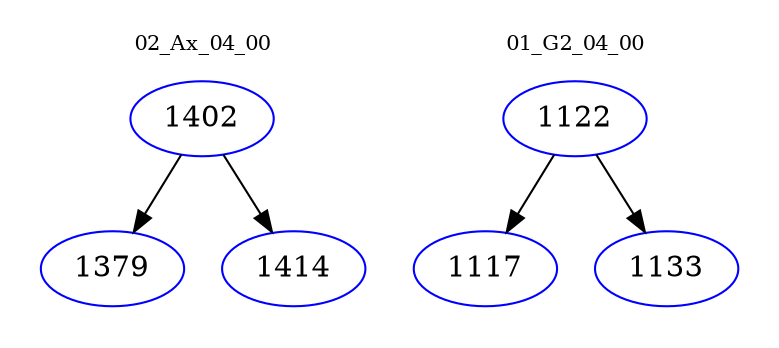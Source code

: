 digraph{
subgraph cluster_0 {
color = white
label = "02_Ax_04_00";
fontsize=10;
T0_1402 [label="1402", color="blue"]
T0_1402 -> T0_1379 [color="black"]
T0_1379 [label="1379", color="blue"]
T0_1402 -> T0_1414 [color="black"]
T0_1414 [label="1414", color="blue"]
}
subgraph cluster_1 {
color = white
label = "01_G2_04_00";
fontsize=10;
T1_1122 [label="1122", color="blue"]
T1_1122 -> T1_1117 [color="black"]
T1_1117 [label="1117", color="blue"]
T1_1122 -> T1_1133 [color="black"]
T1_1133 [label="1133", color="blue"]
}
}

